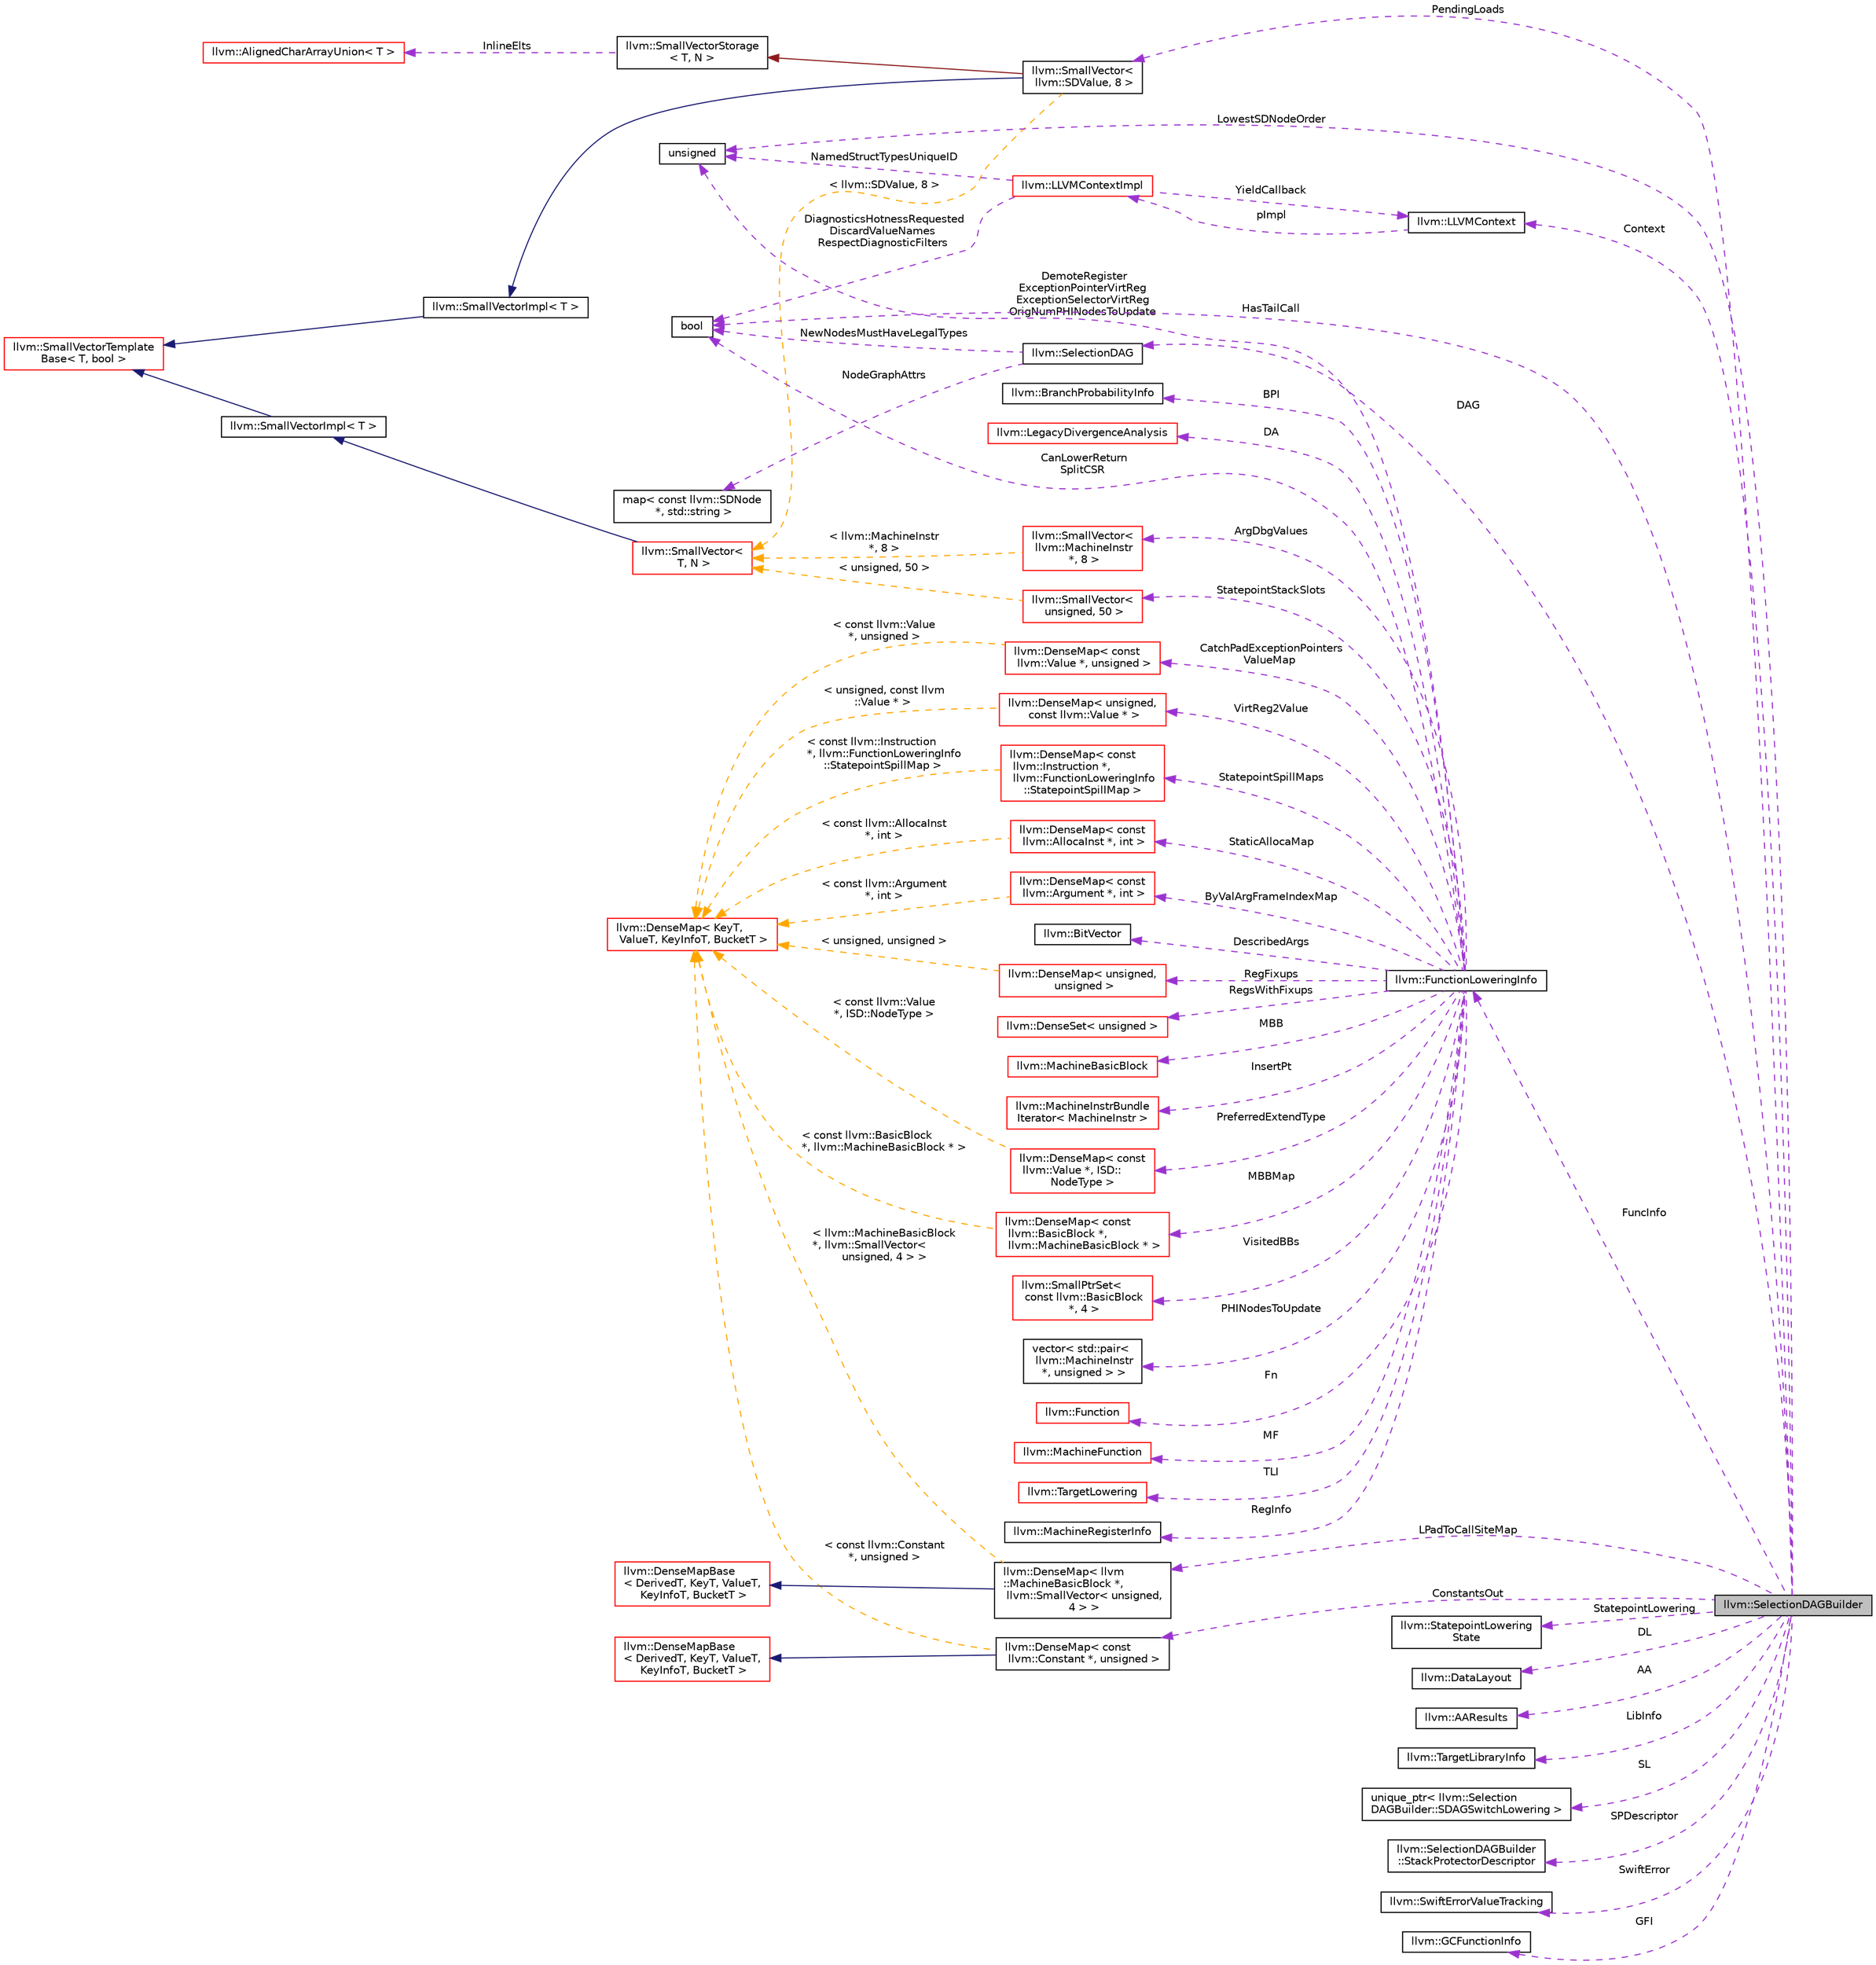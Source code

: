 digraph "llvm::SelectionDAGBuilder"
{
 // LATEX_PDF_SIZE
  bgcolor="transparent";
  edge [fontname="Helvetica",fontsize="10",labelfontname="Helvetica",labelfontsize="10"];
  node [fontname="Helvetica",fontsize="10",shape="box"];
  rankdir="LR";
  Node1 [label="llvm::SelectionDAGBuilder",height=0.2,width=0.4,color="black", fillcolor="grey75", style="filled", fontcolor="black",tooltip="SelectionDAGBuilder - This is the common target-independent lowering implementation that is parameter..."];
  Node2 -> Node1 [dir="back",color="darkorchid3",fontsize="10",style="dashed",label=" PendingLoads" ,fontname="Helvetica"];
  Node2 [label="llvm::SmallVector\<\l llvm::SDValue, 8 \>",height=0.2,width=0.4,color="black",URL="$classllvm_1_1SmallVector.html",tooltip=" "];
  Node3 -> Node2 [dir="back",color="midnightblue",fontsize="10",style="solid",fontname="Helvetica"];
  Node3 [label="llvm::SmallVectorImpl\< T \>",height=0.2,width=0.4,color="black",URL="$classllvm_1_1SmallVectorImpl.html",tooltip="This class consists of common code factored out of the SmallVector class to reduce code duplication b..."];
  Node4 -> Node3 [dir="back",color="midnightblue",fontsize="10",style="solid",fontname="Helvetica"];
  Node4 [label="llvm::SmallVectorTemplate\lBase\< T, bool \>",height=0.2,width=0.4,color="red",URL="$classllvm_1_1SmallVectorTemplateBase.html",tooltip="SmallVectorTemplateBase<TriviallyCopyable = false> - This is where we put method implementations that..."];
  Node9 -> Node2 [dir="back",color="firebrick4",fontsize="10",style="solid",fontname="Helvetica"];
  Node9 [label="llvm::SmallVectorStorage\l\< T, N \>",height=0.2,width=0.4,color="black",URL="$structllvm_1_1SmallVectorStorage.html",tooltip="Storage for the SmallVector elements."];
  Node10 -> Node9 [dir="back",color="darkorchid3",fontsize="10",style="dashed",label=" InlineElts" ,fontname="Helvetica"];
  Node10 [label="llvm::AlignedCharArrayUnion\< T \>",height=0.2,width=0.4,color="red",URL="$structllvm_1_1AlignedCharArrayUnion.html",tooltip=" "];
  Node15 -> Node2 [dir="back",color="orange",fontsize="10",style="dashed",label=" \< llvm::SDValue, 8 \>" ,fontname="Helvetica"];
  Node15 [label="llvm::SmallVector\<\l T, N \>",height=0.2,width=0.4,color="red",URL="$classllvm_1_1SmallVector.html",tooltip="This is a 'vector' (really, a variable-sized array), optimized for the case when the array is small."];
  Node16 -> Node15 [dir="back",color="midnightblue",fontsize="10",style="solid",fontname="Helvetica"];
  Node16 [label="llvm::SmallVectorImpl\< T \>",height=0.2,width=0.4,color="black",URL="$classllvm_1_1SmallVectorImpl.html",tooltip="This class consists of common code factored out of the SmallVector class to reduce code duplication b..."];
  Node4 -> Node16 [dir="back",color="midnightblue",fontsize="10",style="solid",fontname="Helvetica"];
  Node18 -> Node1 [dir="back",color="darkorchid3",fontsize="10",style="dashed",label=" StatepointLowering" ,fontname="Helvetica"];
  Node18 [label="llvm::StatepointLowering\lState",height=0.2,width=0.4,color="black",URL="$classllvm_1_1StatepointLoweringState.html",tooltip="This class tracks both per-statepoint and per-selectiondag information."];
  Node8 -> Node1 [dir="back",color="darkorchid3",fontsize="10",style="dashed",label=" LowestSDNodeOrder" ,fontname="Helvetica"];
  Node8 [label="unsigned",height=0.2,width=0.4,color="black",URL="$classunsigned.html",tooltip=" "];
  Node19 -> Node1 [dir="back",color="darkorchid3",fontsize="10",style="dashed",label=" DAG" ,fontname="Helvetica"];
  Node19 [label="llvm::SelectionDAG",height=0.2,width=0.4,color="black",URL="$classllvm_1_1SelectionDAG.html",tooltip="This is used to represent a portion of an LLVM function in a low-level Data Dependence DAG representa..."];
  Node20 -> Node19 [dir="back",color="darkorchid3",fontsize="10",style="dashed",label=" NewNodesMustHaveLegalTypes" ,fontname="Helvetica"];
  Node20 [label="bool",height=0.2,width=0.4,color="black",URL="$classbool.html",tooltip=" "];
  Node21 -> Node19 [dir="back",color="darkorchid3",fontsize="10",style="dashed",label=" NodeGraphAttrs" ,fontname="Helvetica"];
  Node21 [label="map\< const llvm::SDNode\l *, std::string \>",height=0.2,width=0.4,color="black",tooltip=" "];
  Node22 -> Node1 [dir="back",color="darkorchid3",fontsize="10",style="dashed",label=" DL" ,fontname="Helvetica"];
  Node22 [label="llvm::DataLayout",height=0.2,width=0.4,color="black",URL="$classllvm_1_1DataLayout.html",tooltip="A parsed version of the target data layout string in and methods for querying it."];
  Node23 -> Node1 [dir="back",color="darkorchid3",fontsize="10",style="dashed",label=" AA" ,fontname="Helvetica"];
  Node23 [label="llvm::AAResults",height=0.2,width=0.4,color="black",URL="$classllvm_1_1AAResults.html",tooltip=" "];
  Node24 -> Node1 [dir="back",color="darkorchid3",fontsize="10",style="dashed",label=" LibInfo" ,fontname="Helvetica"];
  Node24 [label="llvm::TargetLibraryInfo",height=0.2,width=0.4,color="black",URL="$classllvm_1_1TargetLibraryInfo.html",tooltip="Provides information about what library functions are available for the current target."];
  Node25 -> Node1 [dir="back",color="darkorchid3",fontsize="10",style="dashed",label=" SL" ,fontname="Helvetica"];
  Node25 [label="unique_ptr\< llvm::Selection\lDAGBuilder::SDAGSwitchLowering \>",height=0.2,width=0.4,color="black",tooltip=" "];
  Node26 -> Node1 [dir="back",color="darkorchid3",fontsize="10",style="dashed",label=" SPDescriptor" ,fontname="Helvetica"];
  Node26 [label="llvm::SelectionDAGBuilder\l::StackProtectorDescriptor",height=0.2,width=0.4,color="black",tooltip=" "];
  Node27 -> Node1 [dir="back",color="darkorchid3",fontsize="10",style="dashed",label=" ConstantsOut" ,fontname="Helvetica"];
  Node27 [label="llvm::DenseMap\< const\l llvm::Constant *, unsigned \>",height=0.2,width=0.4,color="black",URL="$classllvm_1_1DenseMap.html",tooltip=" "];
  Node28 -> Node27 [dir="back",color="midnightblue",fontsize="10",style="solid",fontname="Helvetica"];
  Node28 [label="llvm::DenseMapBase\l\< DerivedT, KeyT, ValueT,\l KeyInfoT, BucketT \>",height=0.2,width=0.4,color="red",URL="$classllvm_1_1DenseMapBase.html",tooltip=" "];
  Node30 -> Node27 [dir="back",color="orange",fontsize="10",style="dashed",label=" \< const llvm::Constant\l *, unsigned \>" ,fontname="Helvetica"];
  Node30 [label="llvm::DenseMap\< KeyT,\l ValueT, KeyInfoT, BucketT \>",height=0.2,width=0.4,color="red",URL="$classllvm_1_1DenseMap.html",tooltip=" "];
  Node32 -> Node1 [dir="back",color="darkorchid3",fontsize="10",style="dashed",label=" FuncInfo" ,fontname="Helvetica"];
  Node32 [label="llvm::FunctionLoweringInfo",height=0.2,width=0.4,color="black",URL="$classllvm_1_1FunctionLoweringInfo.html",tooltip="FunctionLoweringInfo - This contains information that is global to a function that is used when lower..."];
  Node33 -> Node32 [dir="back",color="darkorchid3",fontsize="10",style="dashed",label=" Fn" ,fontname="Helvetica"];
  Node33 [label="llvm::Function",height=0.2,width=0.4,color="red",URL="$classllvm_1_1Function.html",tooltip=" "];
  Node49 -> Node32 [dir="back",color="darkorchid3",fontsize="10",style="dashed",label=" MF" ,fontname="Helvetica"];
  Node49 [label="llvm::MachineFunction",height=0.2,width=0.4,color="red",URL="$classllvm_1_1MachineFunction.html",tooltip=" "];
  Node53 -> Node32 [dir="back",color="darkorchid3",fontsize="10",style="dashed",label=" TLI" ,fontname="Helvetica"];
  Node53 [label="llvm::TargetLowering",height=0.2,width=0.4,color="red",URL="$classllvm_1_1TargetLowering.html",tooltip="This class defines information used to lower LLVM code to legal SelectionDAG operators that the targe..."];
  Node56 -> Node32 [dir="back",color="darkorchid3",fontsize="10",style="dashed",label=" RegInfo" ,fontname="Helvetica"];
  Node56 [label="llvm::MachineRegisterInfo",height=0.2,width=0.4,color="black",URL="$classllvm_1_1MachineRegisterInfo.html",tooltip="MachineRegisterInfo - Keep track of information for virtual and physical registers,..."];
  Node57 -> Node32 [dir="back",color="darkorchid3",fontsize="10",style="dashed",label=" BPI" ,fontname="Helvetica"];
  Node57 [label="llvm::BranchProbabilityInfo",height=0.2,width=0.4,color="black",URL="$classllvm_1_1BranchProbabilityInfo.html",tooltip="Analysis providing branch probability information."];
  Node58 -> Node32 [dir="back",color="darkorchid3",fontsize="10",style="dashed",label=" DA" ,fontname="Helvetica"];
  Node58 [label="llvm::LegacyDivergenceAnalysis",height=0.2,width=0.4,color="red",URL="$classllvm_1_1LegacyDivergenceAnalysis.html",tooltip=" "];
  Node20 -> Node32 [dir="back",color="darkorchid3",fontsize="10",style="dashed",label=" CanLowerReturn\nSplitCSR" ,fontname="Helvetica"];
  Node8 -> Node32 [dir="back",color="darkorchid3",fontsize="10",style="dashed",label=" DemoteRegister\nExceptionPointerVirtReg\nExceptionSelectorVirtReg\nOrigNumPHINodesToUpdate" ,fontname="Helvetica"];
  Node61 -> Node32 [dir="back",color="darkorchid3",fontsize="10",style="dashed",label=" MBBMap" ,fontname="Helvetica"];
  Node61 [label="llvm::DenseMap\< const\l llvm::BasicBlock *,\l llvm::MachineBasicBlock * \>",height=0.2,width=0.4,color="red",URL="$classllvm_1_1DenseMap.html",tooltip=" "];
  Node30 -> Node61 [dir="back",color="orange",fontsize="10",style="dashed",label=" \< const llvm::BasicBlock\l *, llvm::MachineBasicBlock * \>" ,fontname="Helvetica"];
  Node63 -> Node32 [dir="back",color="darkorchid3",fontsize="10",style="dashed",label=" CatchPadExceptionPointers\nValueMap" ,fontname="Helvetica"];
  Node63 [label="llvm::DenseMap\< const\l llvm::Value *, unsigned \>",height=0.2,width=0.4,color="red",URL="$classllvm_1_1DenseMap.html",tooltip=" "];
  Node30 -> Node63 [dir="back",color="orange",fontsize="10",style="dashed",label=" \< const llvm::Value\l *, unsigned \>" ,fontname="Helvetica"];
  Node65 -> Node32 [dir="back",color="darkorchid3",fontsize="10",style="dashed",label=" VirtReg2Value" ,fontname="Helvetica"];
  Node65 [label="llvm::DenseMap\< unsigned,\l const llvm::Value * \>",height=0.2,width=0.4,color="red",URL="$classllvm_1_1DenseMap.html",tooltip=" "];
  Node30 -> Node65 [dir="back",color="orange",fontsize="10",style="dashed",label=" \< unsigned, const llvm\l::Value * \>" ,fontname="Helvetica"];
  Node67 -> Node32 [dir="back",color="darkorchid3",fontsize="10",style="dashed",label=" StatepointSpillMaps" ,fontname="Helvetica"];
  Node67 [label="llvm::DenseMap\< const\l llvm::Instruction *,\l llvm::FunctionLoweringInfo\l::StatepointSpillMap \>",height=0.2,width=0.4,color="red",URL="$classllvm_1_1DenseMap.html",tooltip=" "];
  Node30 -> Node67 [dir="back",color="orange",fontsize="10",style="dashed",label=" \< const llvm::Instruction\l *, llvm::FunctionLoweringInfo\l::StatepointSpillMap \>" ,fontname="Helvetica"];
  Node69 -> Node32 [dir="back",color="darkorchid3",fontsize="10",style="dashed",label=" StaticAllocaMap" ,fontname="Helvetica"];
  Node69 [label="llvm::DenseMap\< const\l llvm::AllocaInst *, int \>",height=0.2,width=0.4,color="red",URL="$classllvm_1_1DenseMap.html",tooltip=" "];
  Node30 -> Node69 [dir="back",color="orange",fontsize="10",style="dashed",label=" \< const llvm::AllocaInst\l *, int \>" ,fontname="Helvetica"];
  Node71 -> Node32 [dir="back",color="darkorchid3",fontsize="10",style="dashed",label=" ByValArgFrameIndexMap" ,fontname="Helvetica"];
  Node71 [label="llvm::DenseMap\< const\l llvm::Argument *, int \>",height=0.2,width=0.4,color="red",URL="$classllvm_1_1DenseMap.html",tooltip=" "];
  Node30 -> Node71 [dir="back",color="orange",fontsize="10",style="dashed",label=" \< const llvm::Argument\l *, int \>" ,fontname="Helvetica"];
  Node73 -> Node32 [dir="back",color="darkorchid3",fontsize="10",style="dashed",label=" ArgDbgValues" ,fontname="Helvetica"];
  Node73 [label="llvm::SmallVector\<\l llvm::MachineInstr\l *, 8 \>",height=0.2,width=0.4,color="red",URL="$classllvm_1_1SmallVector.html",tooltip=" "];
  Node15 -> Node73 [dir="back",color="orange",fontsize="10",style="dashed",label=" \< llvm::MachineInstr\l *, 8 \>" ,fontname="Helvetica"];
  Node76 -> Node32 [dir="back",color="darkorchid3",fontsize="10",style="dashed",label=" DescribedArgs" ,fontname="Helvetica"];
  Node76 [label="llvm::BitVector",height=0.2,width=0.4,color="black",URL="$classllvm_1_1BitVector.html",tooltip=" "];
  Node77 -> Node32 [dir="back",color="darkorchid3",fontsize="10",style="dashed",label=" RegFixups" ,fontname="Helvetica"];
  Node77 [label="llvm::DenseMap\< unsigned,\l unsigned \>",height=0.2,width=0.4,color="red",URL="$classllvm_1_1DenseMap.html",tooltip=" "];
  Node30 -> Node77 [dir="back",color="orange",fontsize="10",style="dashed",label=" \< unsigned, unsigned \>" ,fontname="Helvetica"];
  Node79 -> Node32 [dir="back",color="darkorchid3",fontsize="10",style="dashed",label=" RegsWithFixups" ,fontname="Helvetica"];
  Node79 [label="llvm::DenseSet\< unsigned \>",height=0.2,width=0.4,color="red",URL="$classllvm_1_1DenseSet.html",tooltip=" "];
  Node83 -> Node32 [dir="back",color="darkorchid3",fontsize="10",style="dashed",label=" StatepointStackSlots" ,fontname="Helvetica"];
  Node83 [label="llvm::SmallVector\<\l unsigned, 50 \>",height=0.2,width=0.4,color="red",URL="$classllvm_1_1SmallVector.html",tooltip=" "];
  Node15 -> Node83 [dir="back",color="orange",fontsize="10",style="dashed",label=" \< unsigned, 50 \>" ,fontname="Helvetica"];
  Node86 -> Node32 [dir="back",color="darkorchid3",fontsize="10",style="dashed",label=" MBB" ,fontname="Helvetica"];
  Node86 [label="llvm::MachineBasicBlock",height=0.2,width=0.4,color="red",URL="$classllvm_1_1MachineBasicBlock.html",tooltip=" "];
  Node92 -> Node32 [dir="back",color="darkorchid3",fontsize="10",style="dashed",label=" InsertPt" ,fontname="Helvetica"];
  Node92 [label="llvm::MachineInstrBundle\lIterator\< MachineInstr \>",height=0.2,width=0.4,color="red",URL="$classllvm_1_1MachineInstrBundleIterator.html",tooltip=" "];
  Node95 -> Node32 [dir="back",color="darkorchid3",fontsize="10",style="dashed",label=" PreferredExtendType" ,fontname="Helvetica"];
  Node95 [label="llvm::DenseMap\< const\l llvm::Value *, ISD::\lNodeType \>",height=0.2,width=0.4,color="red",URL="$classllvm_1_1DenseMap.html",tooltip=" "];
  Node30 -> Node95 [dir="back",color="orange",fontsize="10",style="dashed",label=" \< const llvm::Value\l *, ISD::NodeType \>" ,fontname="Helvetica"];
  Node97 -> Node32 [dir="back",color="darkorchid3",fontsize="10",style="dashed",label=" VisitedBBs" ,fontname="Helvetica"];
  Node97 [label="llvm::SmallPtrSet\<\l const llvm::BasicBlock\l *, 4 \>",height=0.2,width=0.4,color="red",URL="$classllvm_1_1SmallPtrSet.html",tooltip=" "];
  Node103 -> Node32 [dir="back",color="darkorchid3",fontsize="10",style="dashed",label=" PHINodesToUpdate" ,fontname="Helvetica"];
  Node103 [label="vector\< std::pair\<\l llvm::MachineInstr\l *, unsigned \> \>",height=0.2,width=0.4,color="black",tooltip=" "];
  Node104 -> Node1 [dir="back",color="darkorchid3",fontsize="10",style="dashed",label=" SwiftError" ,fontname="Helvetica"];
  Node104 [label="llvm::SwiftErrorValueTracking",height=0.2,width=0.4,color="black",URL="$classllvm_1_1SwiftErrorValueTracking.html",tooltip=" "];
  Node105 -> Node1 [dir="back",color="darkorchid3",fontsize="10",style="dashed",label=" GFI" ,fontname="Helvetica"];
  Node105 [label="llvm::GCFunctionInfo",height=0.2,width=0.4,color="black",URL="$classllvm_1_1GCFunctionInfo.html",tooltip="Garbage collection metadata for a single function."];
  Node106 -> Node1 [dir="back",color="darkorchid3",fontsize="10",style="dashed",label=" LPadToCallSiteMap" ,fontname="Helvetica"];
  Node106 [label="llvm::DenseMap\< llvm\l::MachineBasicBlock *,\l llvm::SmallVector\< unsigned,\l 4 \> \>",height=0.2,width=0.4,color="black",URL="$classllvm_1_1DenseMap.html",tooltip=" "];
  Node107 -> Node106 [dir="back",color="midnightblue",fontsize="10",style="solid",fontname="Helvetica"];
  Node107 [label="llvm::DenseMapBase\l\< DerivedT, KeyT, ValueT,\l KeyInfoT, BucketT \>",height=0.2,width=0.4,color="red",URL="$classllvm_1_1DenseMapBase.html",tooltip=" "];
  Node30 -> Node106 [dir="back",color="orange",fontsize="10",style="dashed",label=" \< llvm::MachineBasicBlock\l *, llvm::SmallVector\<\l unsigned, 4 \> \>" ,fontname="Helvetica"];
  Node20 -> Node1 [dir="back",color="darkorchid3",fontsize="10",style="dashed",label=" HasTailCall" ,fontname="Helvetica"];
  Node108 -> Node1 [dir="back",color="darkorchid3",fontsize="10",style="dashed",label=" Context" ,fontname="Helvetica"];
  Node108 [label="llvm::LLVMContext",height=0.2,width=0.4,color="black",URL="$classllvm_1_1LLVMContext.html",tooltip="This is an important class for using LLVM in a threaded context."];
  Node109 -> Node108 [dir="back",color="darkorchid3",fontsize="10",style="dashed",label=" pImpl" ,fontname="Helvetica"];
  Node109 [label="llvm::LLVMContextImpl",height=0.2,width=0.4,color="red",URL="$classllvm_1_1LLVMContextImpl.html",tooltip=" "];
  Node20 -> Node109 [dir="back",color="darkorchid3",fontsize="10",style="dashed",label=" DiagnosticsHotnessRequested\nDiscardValueNames\nRespectDiagnosticFilters" ,fontname="Helvetica"];
  Node108 -> Node109 [dir="back",color="darkorchid3",fontsize="10",style="dashed",label=" YieldCallback" ,fontname="Helvetica"];
  Node8 -> Node109 [dir="back",color="darkorchid3",fontsize="10",style="dashed",label=" NamedStructTypesUniqueID" ,fontname="Helvetica"];
}
